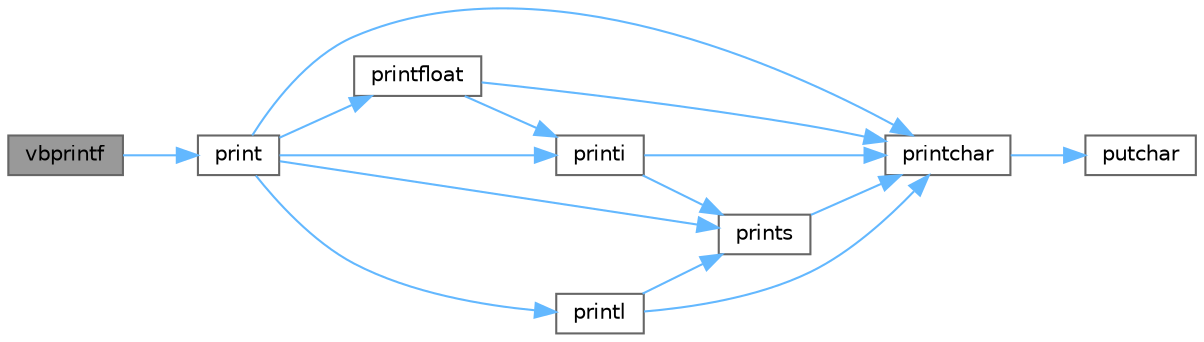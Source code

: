 digraph "vbprintf"
{
 // INTERACTIVE_SVG=YES
 // LATEX_PDF_SIZE
  bgcolor="transparent";
  edge [fontname=Helvetica,fontsize=10,labelfontname=Helvetica,labelfontsize=10];
  node [fontname=Helvetica,fontsize=10,shape=box,height=0.2,width=0.4];
  rankdir="LR";
  Node1 [id="Node000001",label="vbprintf",height=0.2,width=0.4,color="gray40", fillcolor="grey60", style="filled", fontcolor="black",tooltip=" "];
  Node1 -> Node2 [id="edge1_Node000001_Node000002",color="steelblue1",style="solid",tooltip=" "];
  Node2 [id="Node000002",label="print",height=0.2,width=0.4,color="grey40", fillcolor="white", style="filled",URL="$printf_8c.html#a5b328a8f32f082a641944307c97f9a34",tooltip=" "];
  Node2 -> Node3 [id="edge2_Node000002_Node000003",color="steelblue1",style="solid",tooltip=" "];
  Node3 [id="Node000003",label="printchar",height=0.2,width=0.4,color="grey40", fillcolor="white", style="filled",URL="$printf_8c.html#a467a00da8c720b8dddc7088e2805291c",tooltip=" "];
  Node3 -> Node4 [id="edge3_Node000003_Node000004",color="steelblue1",style="solid",tooltip=" "];
  Node4 [id="Node000004",label="putchar",height=0.2,width=0.4,color="grey40", fillcolor="white", style="filled",URL="$printf_8c.html#af4de2514b7778805db3815e8dd6cf09a",tooltip=" "];
  Node2 -> Node5 [id="edge4_Node000002_Node000005",color="steelblue1",style="solid",tooltip=" "];
  Node5 [id="Node000005",label="printfloat",height=0.2,width=0.4,color="grey40", fillcolor="white", style="filled",URL="$printf_8c.html#a2c37f08c54b3dc54d13030c62cba67a7",tooltip=" "];
  Node5 -> Node3 [id="edge5_Node000005_Node000003",color="steelblue1",style="solid",tooltip=" "];
  Node5 -> Node6 [id="edge6_Node000005_Node000006",color="steelblue1",style="solid",tooltip=" "];
  Node6 [id="Node000006",label="printi",height=0.2,width=0.4,color="grey40", fillcolor="white", style="filled",URL="$printf_8c.html#ad9c642f8af1fe47d03e648b146da3b8d",tooltip=" "];
  Node6 -> Node3 [id="edge7_Node000006_Node000003",color="steelblue1",style="solid",tooltip=" "];
  Node6 -> Node7 [id="edge8_Node000006_Node000007",color="steelblue1",style="solid",tooltip=" "];
  Node7 [id="Node000007",label="prints",height=0.2,width=0.4,color="grey40", fillcolor="white", style="filled",URL="$printf_8c.html#a6ce76a789a6153b7e1b16bc3a6969563",tooltip=" "];
  Node7 -> Node3 [id="edge9_Node000007_Node000003",color="steelblue1",style="solid",tooltip=" "];
  Node2 -> Node6 [id="edge10_Node000002_Node000006",color="steelblue1",style="solid",tooltip=" "];
  Node2 -> Node8 [id="edge11_Node000002_Node000008",color="steelblue1",style="solid",tooltip=" "];
  Node8 [id="Node000008",label="printl",height=0.2,width=0.4,color="grey40", fillcolor="white", style="filled",URL="$printf_8c.html#a700fcb0af9d5d9311fe8a86380747db7",tooltip=" "];
  Node8 -> Node3 [id="edge12_Node000008_Node000003",color="steelblue1",style="solid",tooltip=" "];
  Node8 -> Node7 [id="edge13_Node000008_Node000007",color="steelblue1",style="solid",tooltip=" "];
  Node2 -> Node7 [id="edge14_Node000002_Node000007",color="steelblue1",style="solid",tooltip=" "];
}
